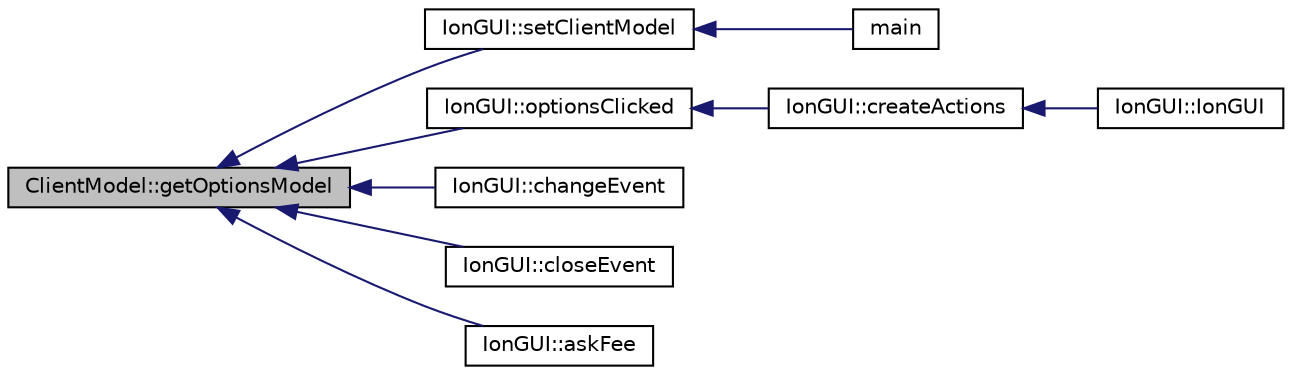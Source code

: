 digraph "ClientModel::getOptionsModel"
{
  edge [fontname="Helvetica",fontsize="10",labelfontname="Helvetica",labelfontsize="10"];
  node [fontname="Helvetica",fontsize="10",shape=record];
  rankdir="LR";
  Node352 [label="ClientModel::getOptionsModel",height=0.2,width=0.4,color="black", fillcolor="grey75", style="filled", fontcolor="black"];
  Node352 -> Node353 [dir="back",color="midnightblue",fontsize="10",style="solid",fontname="Helvetica"];
  Node353 [label="IonGUI::setClientModel",height=0.2,width=0.4,color="black", fillcolor="white", style="filled",URL="$dc/d0b/class_ion_g_u_i.html#aee0c583c834ce4f4c598c29db83b0680",tooltip="Set the client model. "];
  Node353 -> Node354 [dir="back",color="midnightblue",fontsize="10",style="solid",fontname="Helvetica"];
  Node354 [label="main",height=0.2,width=0.4,color="black", fillcolor="white", style="filled",URL="$d5/d2d/ion_8cpp.html#a0ddf1224851353fc92bfbff6f499fa97"];
  Node352 -> Node355 [dir="back",color="midnightblue",fontsize="10",style="solid",fontname="Helvetica"];
  Node355 [label="IonGUI::optionsClicked",height=0.2,width=0.4,color="black", fillcolor="white", style="filled",URL="$dc/d0b/class_ion_g_u_i.html#a463be06dd466d69e20a3a8b073d110d2",tooltip="Show configuration dialog. "];
  Node355 -> Node356 [dir="back",color="midnightblue",fontsize="10",style="solid",fontname="Helvetica"];
  Node356 [label="IonGUI::createActions",height=0.2,width=0.4,color="black", fillcolor="white", style="filled",URL="$dc/d0b/class_ion_g_u_i.html#a5a5e1c2fbc2fec3d925d654c61a8b252",tooltip="Create the main UI actions. "];
  Node356 -> Node357 [dir="back",color="midnightblue",fontsize="10",style="solid",fontname="Helvetica"];
  Node357 [label="IonGUI::IonGUI",height=0.2,width=0.4,color="black", fillcolor="white", style="filled",URL="$dc/d0b/class_ion_g_u_i.html#ad0e22e4901b039bcc987ef0328c8c5d4"];
  Node352 -> Node358 [dir="back",color="midnightblue",fontsize="10",style="solid",fontname="Helvetica"];
  Node358 [label="IonGUI::changeEvent",height=0.2,width=0.4,color="black", fillcolor="white", style="filled",URL="$dc/d0b/class_ion_g_u_i.html#a6005d97bcb7f0d66f3ccc6524f47c152"];
  Node352 -> Node359 [dir="back",color="midnightblue",fontsize="10",style="solid",fontname="Helvetica"];
  Node359 [label="IonGUI::closeEvent",height=0.2,width=0.4,color="black", fillcolor="white", style="filled",URL="$dc/d0b/class_ion_g_u_i.html#ad7ce96c380f48f75a015726217e0f0fe"];
  Node352 -> Node360 [dir="back",color="midnightblue",fontsize="10",style="solid",fontname="Helvetica"];
  Node360 [label="IonGUI::askFee",height=0.2,width=0.4,color="black", fillcolor="white", style="filled",URL="$dc/d0b/class_ion_g_u_i.html#a53aaa5c2286e3c045c55b554470c5dee",tooltip="Asks the user whether to pay the transaction fee or to cancel the transaction. "];
}
